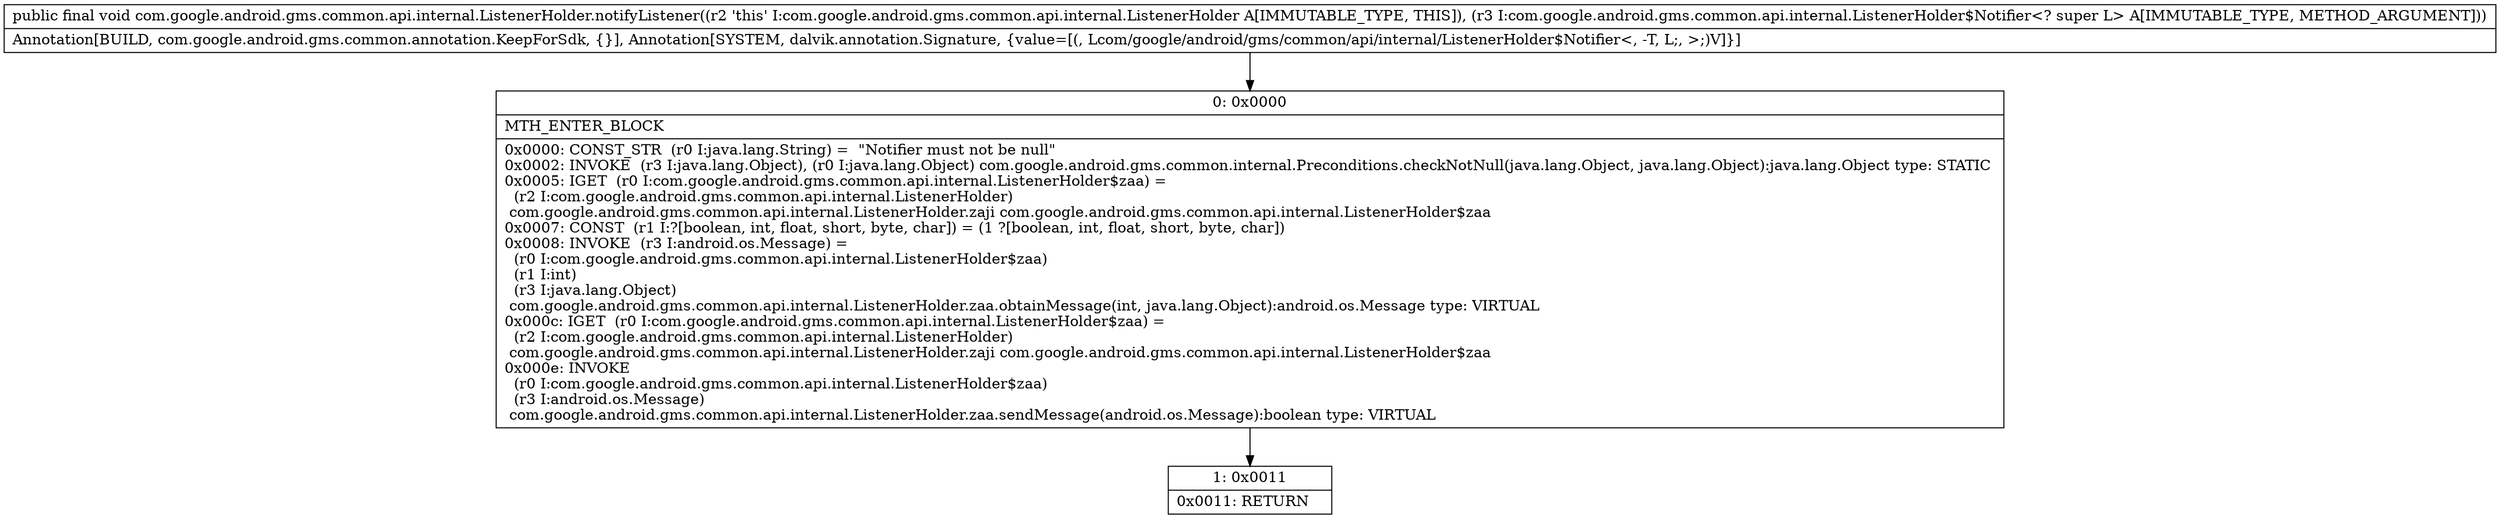 digraph "CFG forcom.google.android.gms.common.api.internal.ListenerHolder.notifyListener(Lcom\/google\/android\/gms\/common\/api\/internal\/ListenerHolder$Notifier;)V" {
Node_0 [shape=record,label="{0\:\ 0x0000|MTH_ENTER_BLOCK\l|0x0000: CONST_STR  (r0 I:java.lang.String) =  \"Notifier must not be null\" \l0x0002: INVOKE  (r3 I:java.lang.Object), (r0 I:java.lang.Object) com.google.android.gms.common.internal.Preconditions.checkNotNull(java.lang.Object, java.lang.Object):java.lang.Object type: STATIC \l0x0005: IGET  (r0 I:com.google.android.gms.common.api.internal.ListenerHolder$zaa) = \l  (r2 I:com.google.android.gms.common.api.internal.ListenerHolder)\l com.google.android.gms.common.api.internal.ListenerHolder.zaji com.google.android.gms.common.api.internal.ListenerHolder$zaa \l0x0007: CONST  (r1 I:?[boolean, int, float, short, byte, char]) = (1 ?[boolean, int, float, short, byte, char]) \l0x0008: INVOKE  (r3 I:android.os.Message) = \l  (r0 I:com.google.android.gms.common.api.internal.ListenerHolder$zaa)\l  (r1 I:int)\l  (r3 I:java.lang.Object)\l com.google.android.gms.common.api.internal.ListenerHolder.zaa.obtainMessage(int, java.lang.Object):android.os.Message type: VIRTUAL \l0x000c: IGET  (r0 I:com.google.android.gms.common.api.internal.ListenerHolder$zaa) = \l  (r2 I:com.google.android.gms.common.api.internal.ListenerHolder)\l com.google.android.gms.common.api.internal.ListenerHolder.zaji com.google.android.gms.common.api.internal.ListenerHolder$zaa \l0x000e: INVOKE  \l  (r0 I:com.google.android.gms.common.api.internal.ListenerHolder$zaa)\l  (r3 I:android.os.Message)\l com.google.android.gms.common.api.internal.ListenerHolder.zaa.sendMessage(android.os.Message):boolean type: VIRTUAL \l}"];
Node_1 [shape=record,label="{1\:\ 0x0011|0x0011: RETURN   \l}"];
MethodNode[shape=record,label="{public final void com.google.android.gms.common.api.internal.ListenerHolder.notifyListener((r2 'this' I:com.google.android.gms.common.api.internal.ListenerHolder A[IMMUTABLE_TYPE, THIS]), (r3 I:com.google.android.gms.common.api.internal.ListenerHolder$Notifier\<? super L\> A[IMMUTABLE_TYPE, METHOD_ARGUMENT]))  | Annotation[BUILD, com.google.android.gms.common.annotation.KeepForSdk, \{\}], Annotation[SYSTEM, dalvik.annotation.Signature, \{value=[(, Lcom\/google\/android\/gms\/common\/api\/internal\/ListenerHolder$Notifier\<, \-T, L;, \>;)V]\}]\l}"];
MethodNode -> Node_0;
Node_0 -> Node_1;
}

